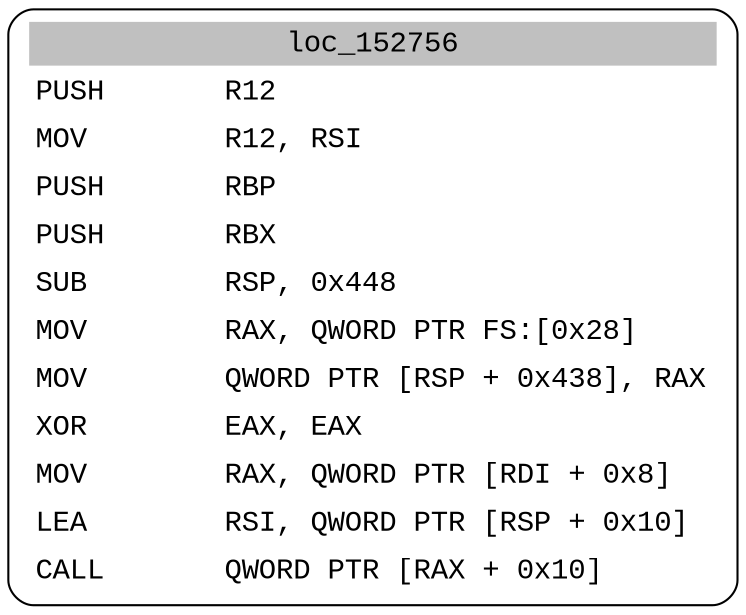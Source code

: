 digraph asm_graph {
1941 [
shape="Mrecord" fontname="Courier New"label =<<table border="0" cellborder="0" cellpadding="3"><tr><td align="center" colspan="2" bgcolor="grey">loc_152756</td></tr><tr><td align="left">PUSH       R12</td></tr><tr><td align="left">MOV        R12, RSI</td></tr><tr><td align="left">PUSH       RBP</td></tr><tr><td align="left">PUSH       RBX</td></tr><tr><td align="left">SUB        RSP, 0x448</td></tr><tr><td align="left">MOV        RAX, QWORD PTR FS:[0x28]</td></tr><tr><td align="left">MOV        QWORD PTR [RSP + 0x438], RAX</td></tr><tr><td align="left">XOR        EAX, EAX</td></tr><tr><td align="left">MOV        RAX, QWORD PTR [RDI + 0x8]</td></tr><tr><td align="left">LEA        RSI, QWORD PTR [RSP + 0x10]</td></tr><tr><td align="left">CALL       QWORD PTR [RAX + 0x10]</td></tr></table>> ];
}